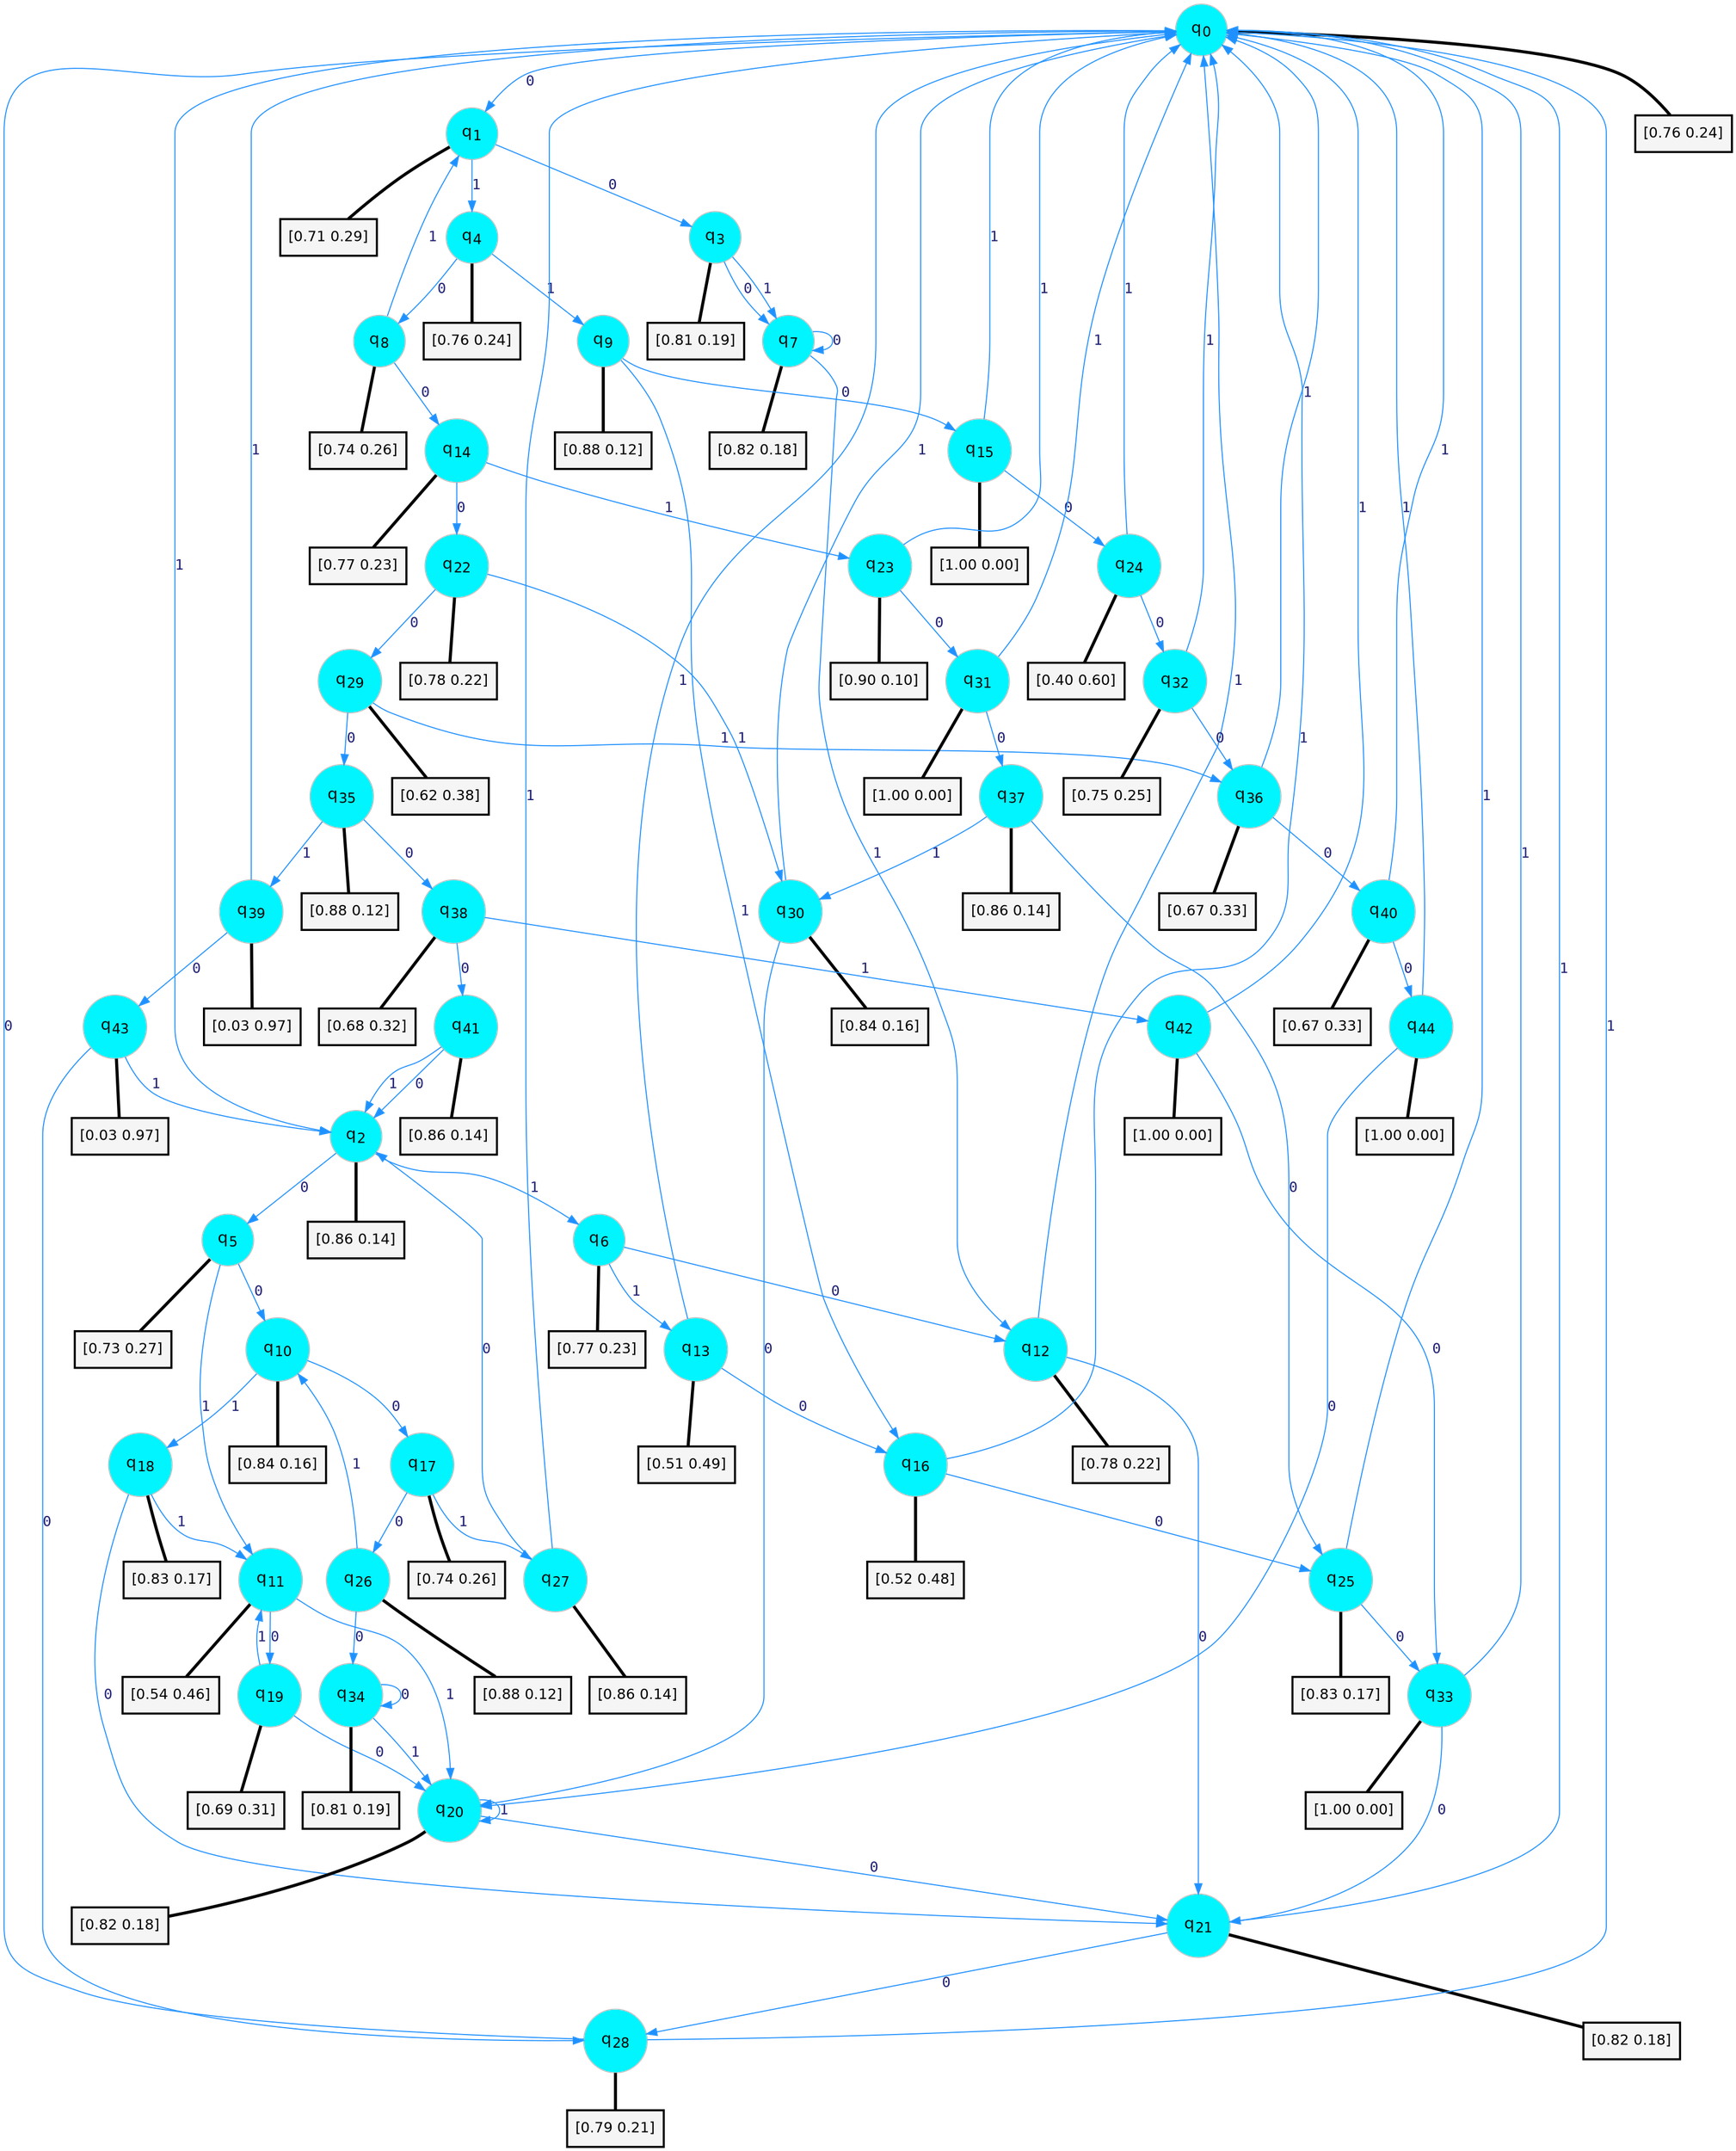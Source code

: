 digraph G {
graph [
bgcolor=transparent, dpi=300, rankdir=TD, size="40,25"];
node [
color=gray, fillcolor=turquoise1, fontcolor=black, fontname=Helvetica, fontsize=16, fontweight=bold, shape=circle, style=filled];
edge [
arrowsize=1, color=dodgerblue1, fontcolor=midnightblue, fontname=courier, fontweight=bold, penwidth=1, style=solid, weight=20];
0[label=<q<SUB>0</SUB>>];
1[label=<q<SUB>1</SUB>>];
2[label=<q<SUB>2</SUB>>];
3[label=<q<SUB>3</SUB>>];
4[label=<q<SUB>4</SUB>>];
5[label=<q<SUB>5</SUB>>];
6[label=<q<SUB>6</SUB>>];
7[label=<q<SUB>7</SUB>>];
8[label=<q<SUB>8</SUB>>];
9[label=<q<SUB>9</SUB>>];
10[label=<q<SUB>10</SUB>>];
11[label=<q<SUB>11</SUB>>];
12[label=<q<SUB>12</SUB>>];
13[label=<q<SUB>13</SUB>>];
14[label=<q<SUB>14</SUB>>];
15[label=<q<SUB>15</SUB>>];
16[label=<q<SUB>16</SUB>>];
17[label=<q<SUB>17</SUB>>];
18[label=<q<SUB>18</SUB>>];
19[label=<q<SUB>19</SUB>>];
20[label=<q<SUB>20</SUB>>];
21[label=<q<SUB>21</SUB>>];
22[label=<q<SUB>22</SUB>>];
23[label=<q<SUB>23</SUB>>];
24[label=<q<SUB>24</SUB>>];
25[label=<q<SUB>25</SUB>>];
26[label=<q<SUB>26</SUB>>];
27[label=<q<SUB>27</SUB>>];
28[label=<q<SUB>28</SUB>>];
29[label=<q<SUB>29</SUB>>];
30[label=<q<SUB>30</SUB>>];
31[label=<q<SUB>31</SUB>>];
32[label=<q<SUB>32</SUB>>];
33[label=<q<SUB>33</SUB>>];
34[label=<q<SUB>34</SUB>>];
35[label=<q<SUB>35</SUB>>];
36[label=<q<SUB>36</SUB>>];
37[label=<q<SUB>37</SUB>>];
38[label=<q<SUB>38</SUB>>];
39[label=<q<SUB>39</SUB>>];
40[label=<q<SUB>40</SUB>>];
41[label=<q<SUB>41</SUB>>];
42[label=<q<SUB>42</SUB>>];
43[label=<q<SUB>43</SUB>>];
44[label=<q<SUB>44</SUB>>];
45[label="[0.76 0.24]", shape=box,fontcolor=black, fontname=Helvetica, fontsize=14, penwidth=2, fillcolor=whitesmoke,color=black];
46[label="[0.71 0.29]", shape=box,fontcolor=black, fontname=Helvetica, fontsize=14, penwidth=2, fillcolor=whitesmoke,color=black];
47[label="[0.86 0.14]", shape=box,fontcolor=black, fontname=Helvetica, fontsize=14, penwidth=2, fillcolor=whitesmoke,color=black];
48[label="[0.81 0.19]", shape=box,fontcolor=black, fontname=Helvetica, fontsize=14, penwidth=2, fillcolor=whitesmoke,color=black];
49[label="[0.76 0.24]", shape=box,fontcolor=black, fontname=Helvetica, fontsize=14, penwidth=2, fillcolor=whitesmoke,color=black];
50[label="[0.73 0.27]", shape=box,fontcolor=black, fontname=Helvetica, fontsize=14, penwidth=2, fillcolor=whitesmoke,color=black];
51[label="[0.77 0.23]", shape=box,fontcolor=black, fontname=Helvetica, fontsize=14, penwidth=2, fillcolor=whitesmoke,color=black];
52[label="[0.82 0.18]", shape=box,fontcolor=black, fontname=Helvetica, fontsize=14, penwidth=2, fillcolor=whitesmoke,color=black];
53[label="[0.74 0.26]", shape=box,fontcolor=black, fontname=Helvetica, fontsize=14, penwidth=2, fillcolor=whitesmoke,color=black];
54[label="[0.88 0.12]", shape=box,fontcolor=black, fontname=Helvetica, fontsize=14, penwidth=2, fillcolor=whitesmoke,color=black];
55[label="[0.84 0.16]", shape=box,fontcolor=black, fontname=Helvetica, fontsize=14, penwidth=2, fillcolor=whitesmoke,color=black];
56[label="[0.54 0.46]", shape=box,fontcolor=black, fontname=Helvetica, fontsize=14, penwidth=2, fillcolor=whitesmoke,color=black];
57[label="[0.78 0.22]", shape=box,fontcolor=black, fontname=Helvetica, fontsize=14, penwidth=2, fillcolor=whitesmoke,color=black];
58[label="[0.51 0.49]", shape=box,fontcolor=black, fontname=Helvetica, fontsize=14, penwidth=2, fillcolor=whitesmoke,color=black];
59[label="[0.77 0.23]", shape=box,fontcolor=black, fontname=Helvetica, fontsize=14, penwidth=2, fillcolor=whitesmoke,color=black];
60[label="[1.00 0.00]", shape=box,fontcolor=black, fontname=Helvetica, fontsize=14, penwidth=2, fillcolor=whitesmoke,color=black];
61[label="[0.52 0.48]", shape=box,fontcolor=black, fontname=Helvetica, fontsize=14, penwidth=2, fillcolor=whitesmoke,color=black];
62[label="[0.74 0.26]", shape=box,fontcolor=black, fontname=Helvetica, fontsize=14, penwidth=2, fillcolor=whitesmoke,color=black];
63[label="[0.83 0.17]", shape=box,fontcolor=black, fontname=Helvetica, fontsize=14, penwidth=2, fillcolor=whitesmoke,color=black];
64[label="[0.69 0.31]", shape=box,fontcolor=black, fontname=Helvetica, fontsize=14, penwidth=2, fillcolor=whitesmoke,color=black];
65[label="[0.82 0.18]", shape=box,fontcolor=black, fontname=Helvetica, fontsize=14, penwidth=2, fillcolor=whitesmoke,color=black];
66[label="[0.82 0.18]", shape=box,fontcolor=black, fontname=Helvetica, fontsize=14, penwidth=2, fillcolor=whitesmoke,color=black];
67[label="[0.78 0.22]", shape=box,fontcolor=black, fontname=Helvetica, fontsize=14, penwidth=2, fillcolor=whitesmoke,color=black];
68[label="[0.90 0.10]", shape=box,fontcolor=black, fontname=Helvetica, fontsize=14, penwidth=2, fillcolor=whitesmoke,color=black];
69[label="[0.40 0.60]", shape=box,fontcolor=black, fontname=Helvetica, fontsize=14, penwidth=2, fillcolor=whitesmoke,color=black];
70[label="[0.83 0.17]", shape=box,fontcolor=black, fontname=Helvetica, fontsize=14, penwidth=2, fillcolor=whitesmoke,color=black];
71[label="[0.88 0.12]", shape=box,fontcolor=black, fontname=Helvetica, fontsize=14, penwidth=2, fillcolor=whitesmoke,color=black];
72[label="[0.86 0.14]", shape=box,fontcolor=black, fontname=Helvetica, fontsize=14, penwidth=2, fillcolor=whitesmoke,color=black];
73[label="[0.79 0.21]", shape=box,fontcolor=black, fontname=Helvetica, fontsize=14, penwidth=2, fillcolor=whitesmoke,color=black];
74[label="[0.62 0.38]", shape=box,fontcolor=black, fontname=Helvetica, fontsize=14, penwidth=2, fillcolor=whitesmoke,color=black];
75[label="[0.84 0.16]", shape=box,fontcolor=black, fontname=Helvetica, fontsize=14, penwidth=2, fillcolor=whitesmoke,color=black];
76[label="[1.00 0.00]", shape=box,fontcolor=black, fontname=Helvetica, fontsize=14, penwidth=2, fillcolor=whitesmoke,color=black];
77[label="[0.75 0.25]", shape=box,fontcolor=black, fontname=Helvetica, fontsize=14, penwidth=2, fillcolor=whitesmoke,color=black];
78[label="[1.00 0.00]", shape=box,fontcolor=black, fontname=Helvetica, fontsize=14, penwidth=2, fillcolor=whitesmoke,color=black];
79[label="[0.81 0.19]", shape=box,fontcolor=black, fontname=Helvetica, fontsize=14, penwidth=2, fillcolor=whitesmoke,color=black];
80[label="[0.88 0.12]", shape=box,fontcolor=black, fontname=Helvetica, fontsize=14, penwidth=2, fillcolor=whitesmoke,color=black];
81[label="[0.67 0.33]", shape=box,fontcolor=black, fontname=Helvetica, fontsize=14, penwidth=2, fillcolor=whitesmoke,color=black];
82[label="[0.86 0.14]", shape=box,fontcolor=black, fontname=Helvetica, fontsize=14, penwidth=2, fillcolor=whitesmoke,color=black];
83[label="[0.68 0.32]", shape=box,fontcolor=black, fontname=Helvetica, fontsize=14, penwidth=2, fillcolor=whitesmoke,color=black];
84[label="[0.03 0.97]", shape=box,fontcolor=black, fontname=Helvetica, fontsize=14, penwidth=2, fillcolor=whitesmoke,color=black];
85[label="[0.67 0.33]", shape=box,fontcolor=black, fontname=Helvetica, fontsize=14, penwidth=2, fillcolor=whitesmoke,color=black];
86[label="[0.86 0.14]", shape=box,fontcolor=black, fontname=Helvetica, fontsize=14, penwidth=2, fillcolor=whitesmoke,color=black];
87[label="[1.00 0.00]", shape=box,fontcolor=black, fontname=Helvetica, fontsize=14, penwidth=2, fillcolor=whitesmoke,color=black];
88[label="[0.03 0.97]", shape=box,fontcolor=black, fontname=Helvetica, fontsize=14, penwidth=2, fillcolor=whitesmoke,color=black];
89[label="[1.00 0.00]", shape=box,fontcolor=black, fontname=Helvetica, fontsize=14, penwidth=2, fillcolor=whitesmoke,color=black];
0->1 [label=0];
0->2 [label=1];
0->45 [arrowhead=none, penwidth=3,color=black];
1->3 [label=0];
1->4 [label=1];
1->46 [arrowhead=none, penwidth=3,color=black];
2->5 [label=0];
2->6 [label=1];
2->47 [arrowhead=none, penwidth=3,color=black];
3->7 [label=0];
3->7 [label=1];
3->48 [arrowhead=none, penwidth=3,color=black];
4->8 [label=0];
4->9 [label=1];
4->49 [arrowhead=none, penwidth=3,color=black];
5->10 [label=0];
5->11 [label=1];
5->50 [arrowhead=none, penwidth=3,color=black];
6->12 [label=0];
6->13 [label=1];
6->51 [arrowhead=none, penwidth=3,color=black];
7->7 [label=0];
7->12 [label=1];
7->52 [arrowhead=none, penwidth=3,color=black];
8->14 [label=0];
8->1 [label=1];
8->53 [arrowhead=none, penwidth=3,color=black];
9->15 [label=0];
9->16 [label=1];
9->54 [arrowhead=none, penwidth=3,color=black];
10->17 [label=0];
10->18 [label=1];
10->55 [arrowhead=none, penwidth=3,color=black];
11->19 [label=0];
11->20 [label=1];
11->56 [arrowhead=none, penwidth=3,color=black];
12->21 [label=0];
12->0 [label=1];
12->57 [arrowhead=none, penwidth=3,color=black];
13->16 [label=0];
13->0 [label=1];
13->58 [arrowhead=none, penwidth=3,color=black];
14->22 [label=0];
14->23 [label=1];
14->59 [arrowhead=none, penwidth=3,color=black];
15->24 [label=0];
15->0 [label=1];
15->60 [arrowhead=none, penwidth=3,color=black];
16->25 [label=0];
16->0 [label=1];
16->61 [arrowhead=none, penwidth=3,color=black];
17->26 [label=0];
17->27 [label=1];
17->62 [arrowhead=none, penwidth=3,color=black];
18->21 [label=0];
18->11 [label=1];
18->63 [arrowhead=none, penwidth=3,color=black];
19->20 [label=0];
19->11 [label=1];
19->64 [arrowhead=none, penwidth=3,color=black];
20->21 [label=0];
20->20 [label=1];
20->65 [arrowhead=none, penwidth=3,color=black];
21->28 [label=0];
21->0 [label=1];
21->66 [arrowhead=none, penwidth=3,color=black];
22->29 [label=0];
22->30 [label=1];
22->67 [arrowhead=none, penwidth=3,color=black];
23->31 [label=0];
23->0 [label=1];
23->68 [arrowhead=none, penwidth=3,color=black];
24->32 [label=0];
24->0 [label=1];
24->69 [arrowhead=none, penwidth=3,color=black];
25->33 [label=0];
25->0 [label=1];
25->70 [arrowhead=none, penwidth=3,color=black];
26->34 [label=0];
26->10 [label=1];
26->71 [arrowhead=none, penwidth=3,color=black];
27->2 [label=0];
27->0 [label=1];
27->72 [arrowhead=none, penwidth=3,color=black];
28->0 [label=0];
28->0 [label=1];
28->73 [arrowhead=none, penwidth=3,color=black];
29->35 [label=0];
29->36 [label=1];
29->74 [arrowhead=none, penwidth=3,color=black];
30->20 [label=0];
30->0 [label=1];
30->75 [arrowhead=none, penwidth=3,color=black];
31->37 [label=0];
31->0 [label=1];
31->76 [arrowhead=none, penwidth=3,color=black];
32->36 [label=0];
32->0 [label=1];
32->77 [arrowhead=none, penwidth=3,color=black];
33->21 [label=0];
33->0 [label=1];
33->78 [arrowhead=none, penwidth=3,color=black];
34->34 [label=0];
34->20 [label=1];
34->79 [arrowhead=none, penwidth=3,color=black];
35->38 [label=0];
35->39 [label=1];
35->80 [arrowhead=none, penwidth=3,color=black];
36->40 [label=0];
36->0 [label=1];
36->81 [arrowhead=none, penwidth=3,color=black];
37->25 [label=0];
37->30 [label=1];
37->82 [arrowhead=none, penwidth=3,color=black];
38->41 [label=0];
38->42 [label=1];
38->83 [arrowhead=none, penwidth=3,color=black];
39->43 [label=0];
39->0 [label=1];
39->84 [arrowhead=none, penwidth=3,color=black];
40->44 [label=0];
40->0 [label=1];
40->85 [arrowhead=none, penwidth=3,color=black];
41->2 [label=0];
41->2 [label=1];
41->86 [arrowhead=none, penwidth=3,color=black];
42->33 [label=0];
42->0 [label=1];
42->87 [arrowhead=none, penwidth=3,color=black];
43->28 [label=0];
43->2 [label=1];
43->88 [arrowhead=none, penwidth=3,color=black];
44->20 [label=0];
44->0 [label=1];
44->89 [arrowhead=none, penwidth=3,color=black];
}
